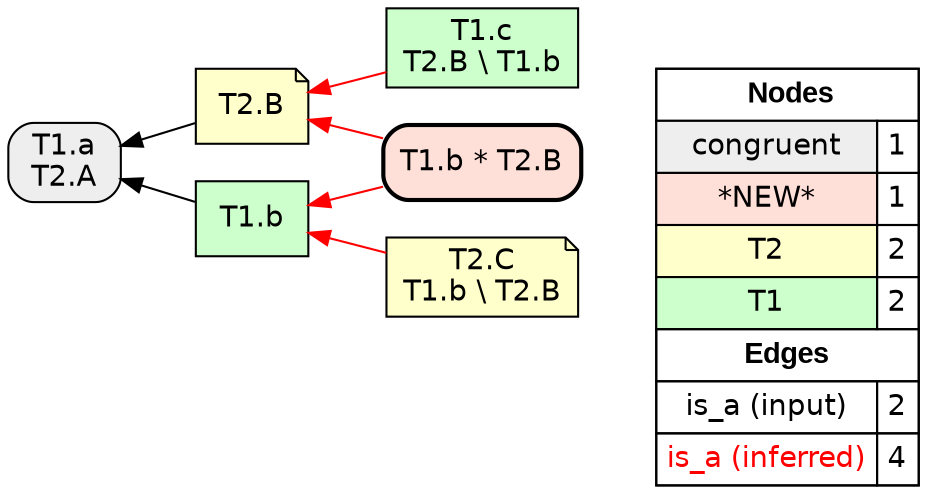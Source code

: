 digraph{
rankdir=RL
node[shape=box style="filled,rounded" fillcolor="#EEEEEE" fontname="helvetica"] 
"T1.a\nT2.A"
node[shape=box style="filled,rounded,bold" fillcolor="#FFE0D8" fontname="helvetica"] 
"T1.b * T2.B"
node[shape=note style=filled fillcolor="#FFFFCC" fontname="helvetica"] 
"T2.B"
"T2.C\nT1.b \\ T2.B"
node[shape=box style=filled fillcolor="#CCFFCC" fontname="helvetica"] 
"T1.c\nT2.B \\ T1.b"
"T1.b"
edge[arrowhead=normal style=dotted color="#000000" constraint=true penwidth=1]
edge[arrowhead=normal style=solid color="#000000" constraint=true penwidth=1]
"T1.b" -> "T1.a\nT2.A"
"T2.B" -> "T1.a\nT2.A"
edge[arrowhead=normal style=solid color="#FF0000" constraint=true penwidth=1]
"T1.b * T2.B" -> "T2.B"
"T1.c\nT2.B \\ T1.b" -> "T2.B"
"T1.b * T2.B" -> "T1.b"
"T2.C\nT1.b \\ T2.B" -> "T1.b"
node[shape=box] 
{rank=source Legend [fillcolor= white margin=0 label=< 
 <TABLE BORDER="0" CELLBORDER="1" CELLSPACING="0" CELLPADDING="4"> 
<TR> <TD COLSPAN="2"><font face="Arial Black"> Nodes</font></TD> </TR> 
<TR> 
 <TD bgcolor="#EEEEEE" fontname="helvetica">congruent</TD> 
 <TD>1</TD> 
 </TR> 
<TR> 
 <TD bgcolor="#FFE0D8" fontname="helvetica">*NEW*</TD> 
 <TD>1</TD> 
 </TR> 
<TR> 
 <TD bgcolor="#FFFFCC" fontname="helvetica">T2</TD> 
 <TD>2</TD> 
 </TR> 
<TR> 
 <TD bgcolor="#CCFFCC" fontname="helvetica">T1</TD> 
 <TD>2</TD> 
 </TR> 
<TR> <TD COLSPAN="2"><font face = "Arial Black"> Edges </font></TD> </TR> 
<TR> 
 <TD><font color ="#000000">is_a (input)</font></TD><TD>2</TD>
</TR>
<TR> 
 <TD><font color ="#FF0000">is_a (inferred)</font></TD><TD>4</TD>
</TR>
</TABLE> 
 >] } 
}